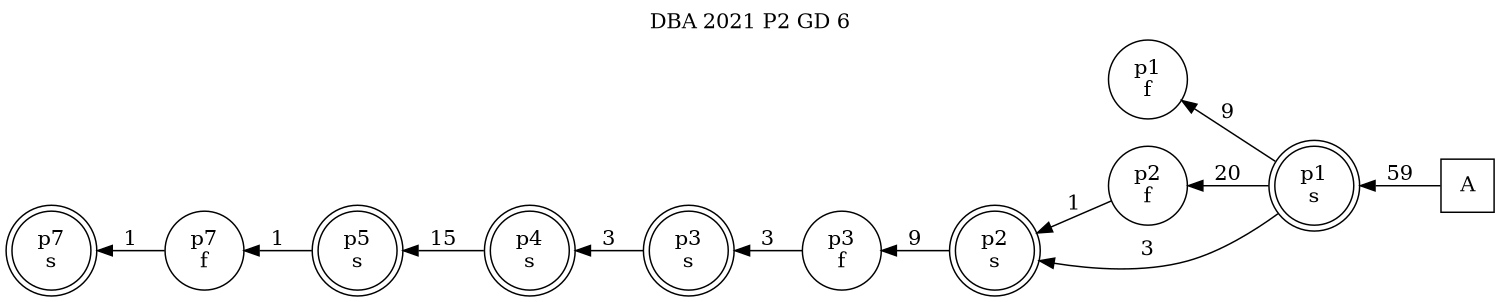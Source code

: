 digraph DBA_2021_P2_GD_6_GOOD {
labelloc="tl"
label= " DBA 2021 P2 GD 6 "
rankdir="RL";
graph [ size=" 10 , 10 !"]

"A" [shape="square" label="A"]
"p1_s" [shape="doublecircle" label="p1
s"]
"p1_f" [shape="circle" label="p1
f"]
"p2_f" [shape="circle" label="p2
f"]
"p2_s" [shape="doublecircle" label="p2
s"]
"p3_f" [shape="circle" label="p3
f"]
"p3_s" [shape="doublecircle" label="p3
s"]
"p4_s" [shape="doublecircle" label="p4
s"]
"p5_s" [shape="doublecircle" label="p5
s"]
"p7_f" [shape="circle" label="p7
f"]
"p7_s" [shape="doublecircle" label="p7
s"]
"A" -> "p1_s" [ label=59]
"p1_s" -> "p1_f" [ label=9]
"p1_s" -> "p2_f" [ label=20]
"p1_s" -> "p2_s" [ label=3]
"p2_f" -> "p2_s" [ label=1]
"p2_s" -> "p3_f" [ label=9]
"p3_f" -> "p3_s" [ label=3]
"p3_s" -> "p4_s" [ label=3]
"p4_s" -> "p5_s" [ label=15]
"p5_s" -> "p7_f" [ label=1]
"p7_f" -> "p7_s" [ label=1]
}
